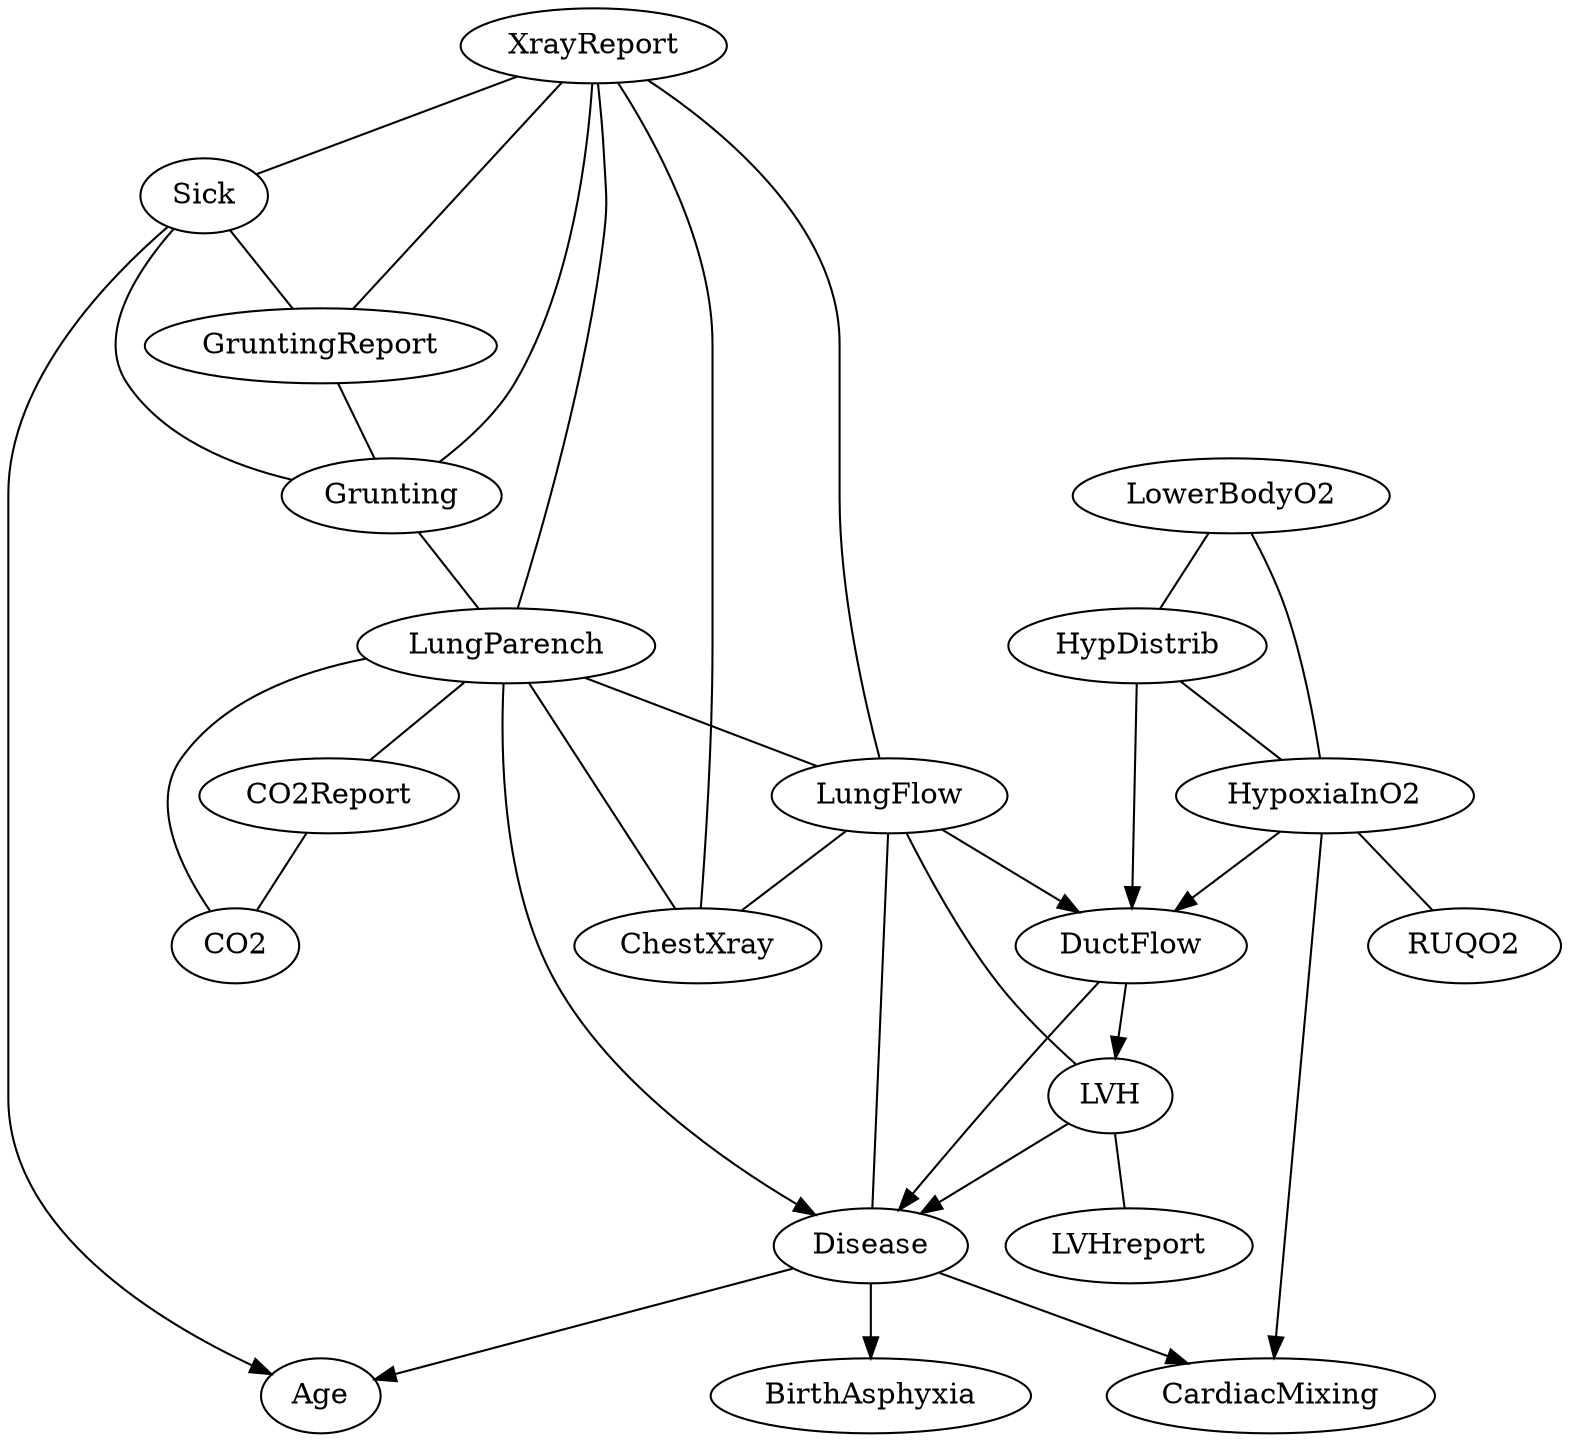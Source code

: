 digraph G {
    "Disease" -> "BirthAsphyxia";
    "Disease" -> "Age";
    "Disease" -> "CardiacMixing";
    "LVH" -> "Disease";
    "DuctFlow" -> "Disease";
    "LungFlow" -> "DuctFlow";
    "HypoxiaInO2" -> "CardiacMixing";
    "DuctFlow" -> "LVH";
    "HypoxiaInO2" -> "DuctFlow";
    "LungParench" -> "Disease";
    "Sick" -> "Age";
    "HypDistrib" -> "DuctFlow";
    "LungParench" -> "CO2" [dir = none];
    "GruntingReport" -> "Grunting" [dir = none];
    "HypDistrib" -> "HypoxiaInO2" [dir = none];
    "LungParench" -> "CO2Report" [dir = none];
    "LungFlow" -> "ChestXray" [dir = none];
    "Sick" -> "Grunting" [dir = none];
    "LowerBodyO2" -> "HypoxiaInO2" [dir = none];
    "LungParench" -> "LungFlow" [dir = none];
    "XrayReport" -> "ChestXray" [dir = none];
    "LVH" -> "LVHreport" [dir = none];
    "XrayReport" -> "Sick" [dir = none];
    "HypoxiaInO2" -> "RUQO2" [dir = none];
    "XrayReport" -> "LungFlow" [dir = none];
    "Grunting" -> "LungParench" [dir = none];
    "LungParench" -> "ChestXray" [dir = none];
    "XrayReport" -> "LungParench" [dir = none];
    "CO2Report" -> "CO2" [dir = none];
    "LungFlow" -> "Disease" [dir = none];
    "Sick" -> "GruntingReport" [dir = none];
    "LungFlow" -> "LVH" [dir = none];
    "XrayReport" -> "GruntingReport" [dir = none];
    "LowerBodyO2" -> "HypDistrib" [dir = none];
    "XrayReport" -> "Grunting" [dir = none];
}
